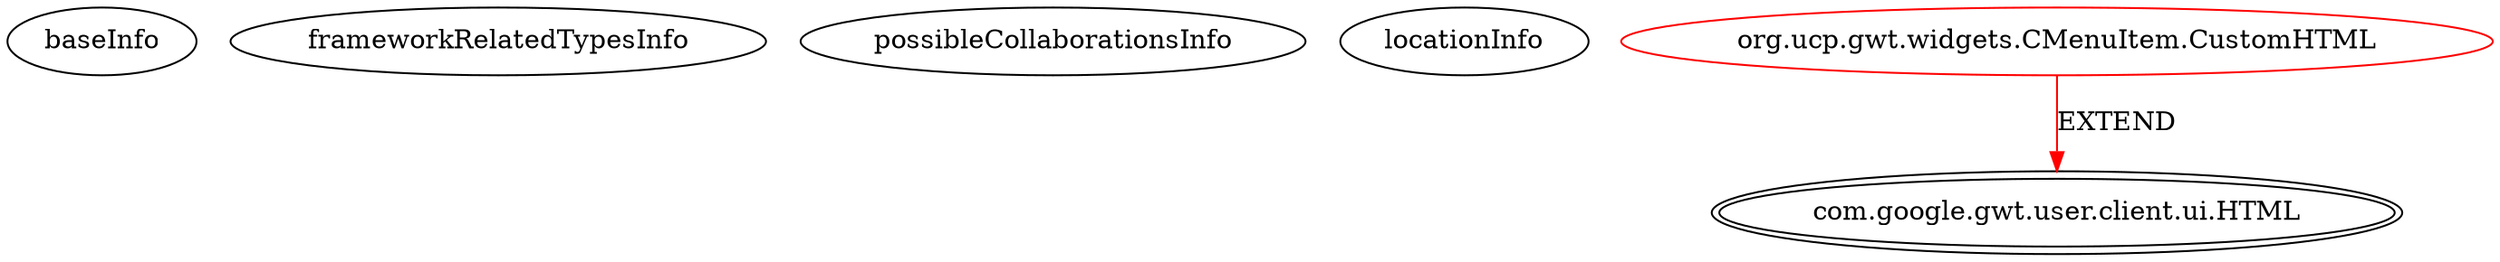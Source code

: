 digraph {
baseInfo[graphId=2985,category="extension_graph",isAnonymous=false,possibleRelation=false]
frameworkRelatedTypesInfo[0="com.google.gwt.user.client.ui.HTML"]
possibleCollaborationsInfo[]
locationInfo[projectName="hmiguellima-ugat",filePath="/hmiguellima-ugat/ugat-master/src/org/ucp/gwt/widgets/CMenuItem.java",contextSignature="CustomHTML",graphId="2985"]
0[label="org.ucp.gwt.widgets.CMenuItem.CustomHTML",vertexType="ROOT_CLIENT_CLASS_DECLARATION",isFrameworkType=false,color=red]
1[label="com.google.gwt.user.client.ui.HTML",vertexType="FRAMEWORK_CLASS_TYPE",isFrameworkType=true,peripheries=2]
0->1[label="EXTEND",color=red]
}
